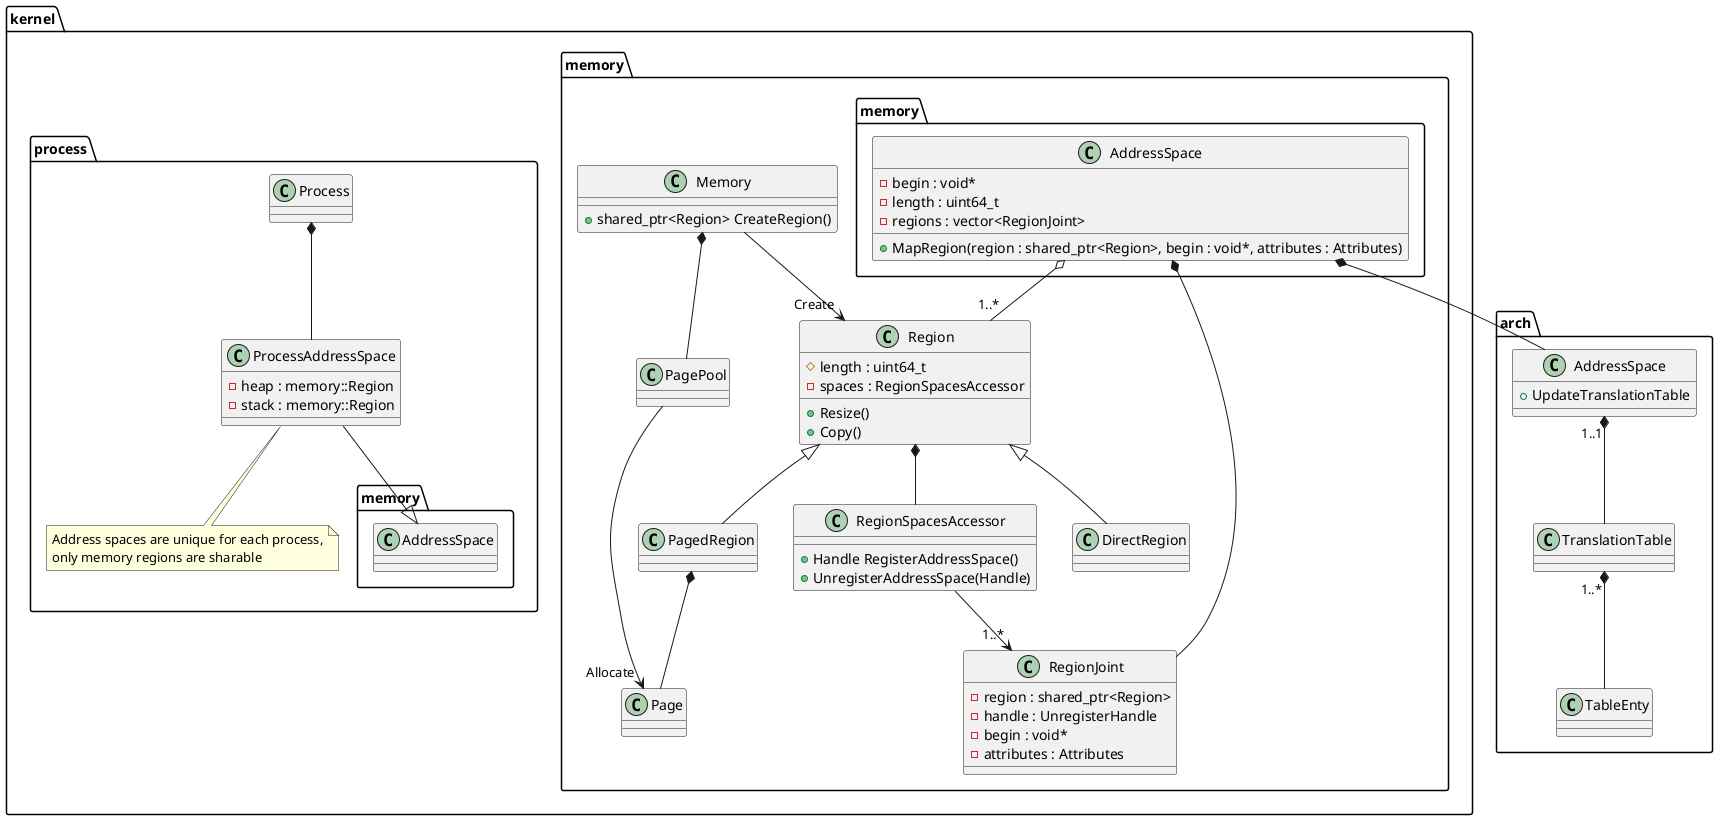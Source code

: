 @startuml

package arch {

class arch.AddressSpace {
+UpdateTranslationTable
}

class TableEnty
class TranslationTable
TranslationTable "1..*" *-- TableEnty

arch.AddressSpace "1..1" *-- TranslationTable

}

package kernel {
package memory {


class RegionJoint {
-region : shared_ptr<Region>
-handle : UnregisterHandle
-begin : void*
-attributes : Attributes
}

class memory.AddressSpace {
-begin : void*
-length : uint64_t
-regions : vector<RegionJoint>
+MapRegion(region : shared_ptr<Region>, begin : void*, attributes : Attributes)
}


memory.AddressSpace *-- RegionJoint


class RegionSpacesAccessor {
  + Handle RegisterAddressSpace()
  + UnregisterAddressSpace(Handle)
}


class Region {
#length : uint64_t
-spaces : RegionSpacesAccessor
+Resize()
+Copy()
}

class DirectRegion
class PagedRegion

Region <|-- DirectRegion
Region <|-- PagedRegion

Region *-- RegionSpacesAccessor

class Page
PagedRegion *-- Page

class Memory {
+ shared_ptr<Region> CreateRegion()
}

Memory --> "Create" Region

class PagePool

PagePool --> "Allocate" Page
Memory *-- PagePool

memory.AddressSpace o-- "1..*" Region
RegionSpacesAccessor --> "1..*" RegionJoint

memory.AddressSpace *-- arch.AddressSpace

}

package process {

class Process
class ProcessAddressSpace {
 -heap : memory::Region
 -stack : memory::Region
}

ProcessAddressSpace --|> memory.AddressSpace
Process *-- ProcessAddressSpace

note bottom of ProcessAddressSpace : Address spaces are unique for each process,\nonly memory regions are sharable

}

}




@enduml

